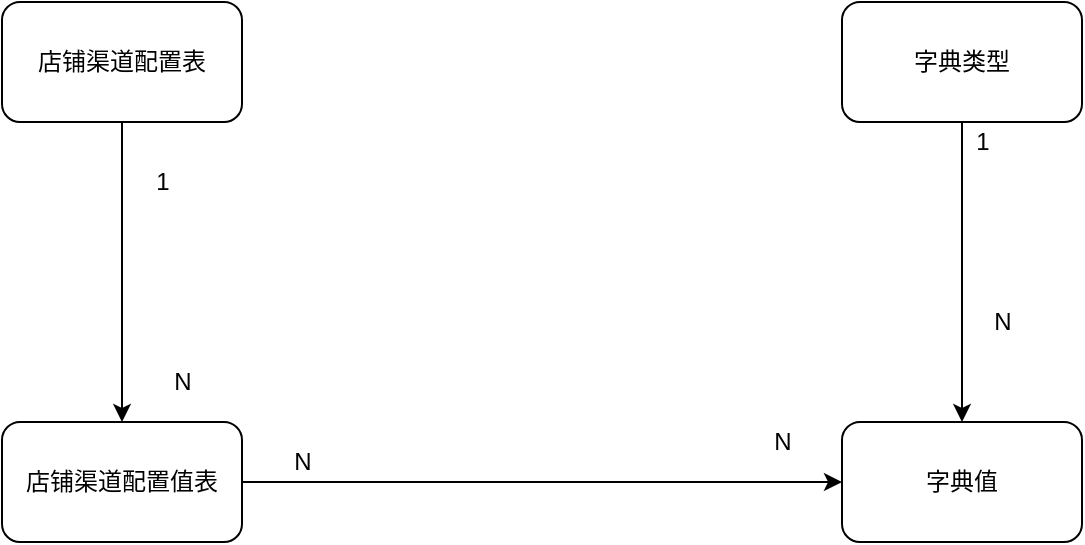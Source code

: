 <mxfile version="20.6.0" type="github">
  <diagram id="uTvn10iBEmc4ykx3VOdH" name="第 1 页">
    <mxGraphModel dx="1422" dy="698" grid="1" gridSize="10" guides="1" tooltips="1" connect="1" arrows="1" fold="1" page="1" pageScale="1" pageWidth="1200" pageHeight="1920" math="0" shadow="0">
      <root>
        <mxCell id="0" />
        <mxCell id="1" parent="0" />
        <mxCell id="qveKh9JpErM4dq6gs4iV-3" style="edgeStyle=orthogonalEdgeStyle;rounded=0;orthogonalLoop=1;jettySize=auto;html=1;" edge="1" parent="1" source="qveKh9JpErM4dq6gs4iV-1" target="qveKh9JpErM4dq6gs4iV-2">
          <mxGeometry relative="1" as="geometry" />
        </mxCell>
        <mxCell id="qveKh9JpErM4dq6gs4iV-1" value="字典类型" style="rounded=1;whiteSpace=wrap;html=1;" vertex="1" parent="1">
          <mxGeometry x="590" y="210" width="120" height="60" as="geometry" />
        </mxCell>
        <mxCell id="qveKh9JpErM4dq6gs4iV-2" value="字典值" style="rounded=1;whiteSpace=wrap;html=1;" vertex="1" parent="1">
          <mxGeometry x="590" y="420" width="120" height="60" as="geometry" />
        </mxCell>
        <mxCell id="qveKh9JpErM4dq6gs4iV-4" value="N" style="text;html=1;align=center;verticalAlign=middle;resizable=0;points=[];autosize=1;strokeColor=none;fillColor=none;" vertex="1" parent="1">
          <mxGeometry x="655" y="355" width="30" height="30" as="geometry" />
        </mxCell>
        <mxCell id="qveKh9JpErM4dq6gs4iV-5" value="1" style="text;html=1;align=center;verticalAlign=middle;resizable=0;points=[];autosize=1;strokeColor=none;fillColor=none;" vertex="1" parent="1">
          <mxGeometry x="645" y="265" width="30" height="30" as="geometry" />
        </mxCell>
        <mxCell id="qveKh9JpErM4dq6gs4iV-8" style="edgeStyle=orthogonalEdgeStyle;rounded=0;orthogonalLoop=1;jettySize=auto;html=1;entryX=0.5;entryY=0;entryDx=0;entryDy=0;" edge="1" parent="1" source="qveKh9JpErM4dq6gs4iV-6" target="qveKh9JpErM4dq6gs4iV-7">
          <mxGeometry relative="1" as="geometry" />
        </mxCell>
        <mxCell id="qveKh9JpErM4dq6gs4iV-6" value="店铺渠道配置表" style="rounded=1;whiteSpace=wrap;html=1;" vertex="1" parent="1">
          <mxGeometry x="170" y="210" width="120" height="60" as="geometry" />
        </mxCell>
        <mxCell id="qveKh9JpErM4dq6gs4iV-11" style="edgeStyle=orthogonalEdgeStyle;rounded=0;orthogonalLoop=1;jettySize=auto;html=1;entryX=0;entryY=0.5;entryDx=0;entryDy=0;" edge="1" parent="1" source="qveKh9JpErM4dq6gs4iV-7" target="qveKh9JpErM4dq6gs4iV-2">
          <mxGeometry relative="1" as="geometry" />
        </mxCell>
        <mxCell id="qveKh9JpErM4dq6gs4iV-7" value="店铺渠道配置值表" style="rounded=1;whiteSpace=wrap;html=1;" vertex="1" parent="1">
          <mxGeometry x="170" y="420" width="120" height="60" as="geometry" />
        </mxCell>
        <mxCell id="qveKh9JpErM4dq6gs4iV-9" value="1" style="text;html=1;align=center;verticalAlign=middle;resizable=0;points=[];autosize=1;strokeColor=none;fillColor=none;" vertex="1" parent="1">
          <mxGeometry x="235" y="285" width="30" height="30" as="geometry" />
        </mxCell>
        <mxCell id="qveKh9JpErM4dq6gs4iV-10" value="N" style="text;html=1;align=center;verticalAlign=middle;resizable=0;points=[];autosize=1;strokeColor=none;fillColor=none;" vertex="1" parent="1">
          <mxGeometry x="245" y="385" width="30" height="30" as="geometry" />
        </mxCell>
        <mxCell id="qveKh9JpErM4dq6gs4iV-12" value="N" style="text;html=1;align=center;verticalAlign=middle;resizable=0;points=[];autosize=1;strokeColor=none;fillColor=none;" vertex="1" parent="1">
          <mxGeometry x="305" y="425" width="30" height="30" as="geometry" />
        </mxCell>
        <mxCell id="qveKh9JpErM4dq6gs4iV-13" value="N" style="text;html=1;align=center;verticalAlign=middle;resizable=0;points=[];autosize=1;strokeColor=none;fillColor=none;" vertex="1" parent="1">
          <mxGeometry x="545" y="415" width="30" height="30" as="geometry" />
        </mxCell>
      </root>
    </mxGraphModel>
  </diagram>
</mxfile>
